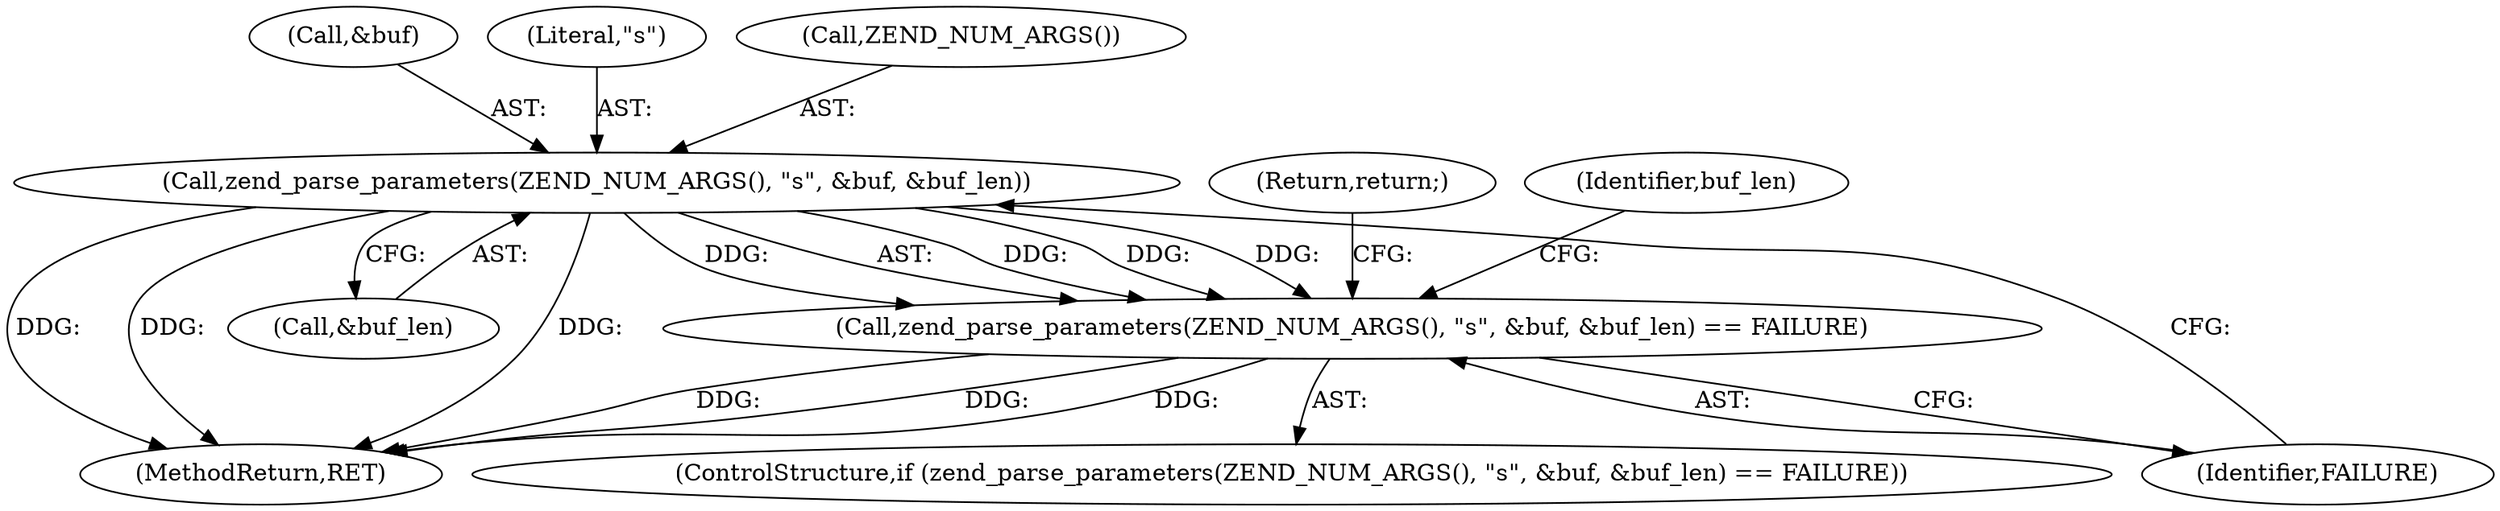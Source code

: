 digraph "0_php-src_61cdd1255d5b9c8453be71aacbbf682796ac77d4@pointer" {
"1000133" [label="(Call,zend_parse_parameters(ZEND_NUM_ARGS(), \"s\", &buf, &buf_len))"];
"1000132" [label="(Call,zend_parse_parameters(ZEND_NUM_ARGS(), \"s\", &buf, &buf_len) == FAILURE)"];
"1000140" [label="(Identifier,FAILURE)"];
"1000131" [label="(ControlStructure,if (zend_parse_parameters(ZEND_NUM_ARGS(), \"s\", &buf, &buf_len) == FAILURE))"];
"1000136" [label="(Call,&buf)"];
"1000135" [label="(Literal,\"s\")"];
"1000134" [label="(Call,ZEND_NUM_ARGS())"];
"1000463" [label="(MethodReturn,RET)"];
"1000132" [label="(Call,zend_parse_parameters(ZEND_NUM_ARGS(), \"s\", &buf, &buf_len) == FAILURE)"];
"1000138" [label="(Call,&buf_len)"];
"1000133" [label="(Call,zend_parse_parameters(ZEND_NUM_ARGS(), \"s\", &buf, &buf_len))"];
"1000142" [label="(Return,return;)"];
"1000145" [label="(Identifier,buf_len)"];
"1000133" -> "1000132"  [label="AST: "];
"1000133" -> "1000138"  [label="CFG: "];
"1000134" -> "1000133"  [label="AST: "];
"1000135" -> "1000133"  [label="AST: "];
"1000136" -> "1000133"  [label="AST: "];
"1000138" -> "1000133"  [label="AST: "];
"1000140" -> "1000133"  [label="CFG: "];
"1000133" -> "1000463"  [label="DDG: "];
"1000133" -> "1000463"  [label="DDG: "];
"1000133" -> "1000463"  [label="DDG: "];
"1000133" -> "1000132"  [label="DDG: "];
"1000133" -> "1000132"  [label="DDG: "];
"1000133" -> "1000132"  [label="DDG: "];
"1000133" -> "1000132"  [label="DDG: "];
"1000132" -> "1000131"  [label="AST: "];
"1000132" -> "1000140"  [label="CFG: "];
"1000140" -> "1000132"  [label="AST: "];
"1000142" -> "1000132"  [label="CFG: "];
"1000145" -> "1000132"  [label="CFG: "];
"1000132" -> "1000463"  [label="DDG: "];
"1000132" -> "1000463"  [label="DDG: "];
"1000132" -> "1000463"  [label="DDG: "];
}
